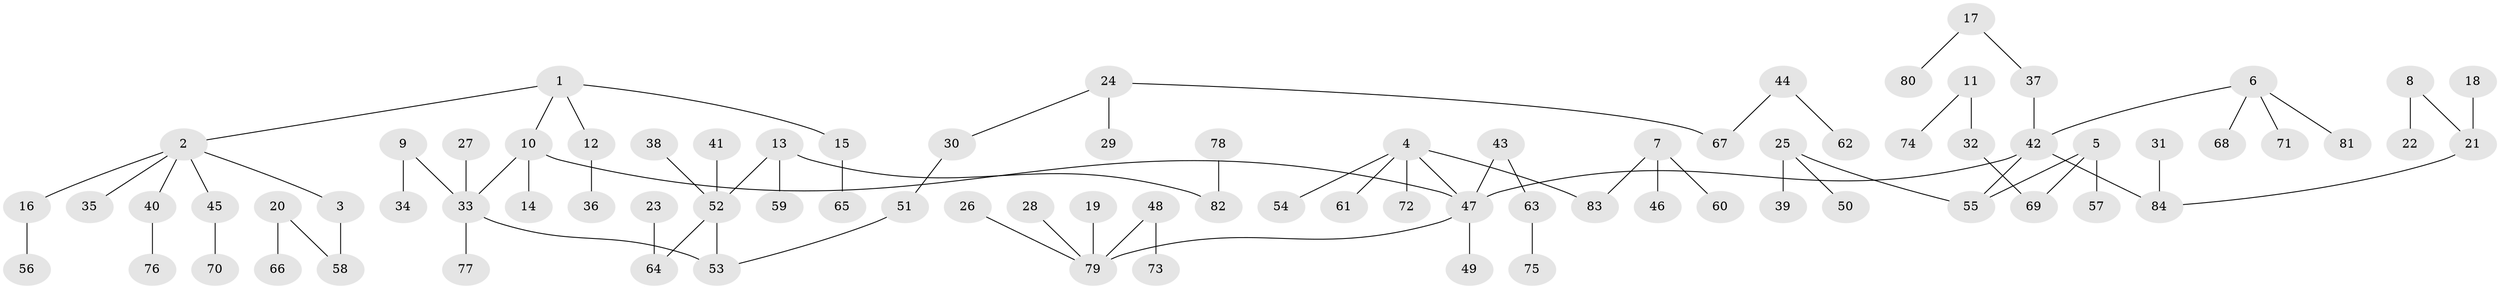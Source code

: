 // original degree distribution, {6: 0.03597122302158273, 5: 0.02158273381294964, 4: 0.05755395683453238, 7: 0.007194244604316547, 2: 0.2446043165467626, 3: 0.12949640287769784, 1: 0.5035971223021583}
// Generated by graph-tools (version 1.1) at 2025/37/03/04/25 23:37:17]
// undirected, 84 vertices, 83 edges
graph export_dot {
  node [color=gray90,style=filled];
  1;
  2;
  3;
  4;
  5;
  6;
  7;
  8;
  9;
  10;
  11;
  12;
  13;
  14;
  15;
  16;
  17;
  18;
  19;
  20;
  21;
  22;
  23;
  24;
  25;
  26;
  27;
  28;
  29;
  30;
  31;
  32;
  33;
  34;
  35;
  36;
  37;
  38;
  39;
  40;
  41;
  42;
  43;
  44;
  45;
  46;
  47;
  48;
  49;
  50;
  51;
  52;
  53;
  54;
  55;
  56;
  57;
  58;
  59;
  60;
  61;
  62;
  63;
  64;
  65;
  66;
  67;
  68;
  69;
  70;
  71;
  72;
  73;
  74;
  75;
  76;
  77;
  78;
  79;
  80;
  81;
  82;
  83;
  84;
  1 -- 2 [weight=1.0];
  1 -- 10 [weight=1.0];
  1 -- 12 [weight=1.0];
  1 -- 15 [weight=1.0];
  2 -- 3 [weight=1.0];
  2 -- 16 [weight=1.0];
  2 -- 35 [weight=1.0];
  2 -- 40 [weight=1.0];
  2 -- 45 [weight=1.0];
  3 -- 58 [weight=1.0];
  4 -- 47 [weight=1.0];
  4 -- 54 [weight=1.0];
  4 -- 61 [weight=1.0];
  4 -- 72 [weight=1.0];
  4 -- 83 [weight=1.0];
  5 -- 55 [weight=1.0];
  5 -- 57 [weight=1.0];
  5 -- 69 [weight=1.0];
  6 -- 42 [weight=1.0];
  6 -- 68 [weight=1.0];
  6 -- 71 [weight=1.0];
  6 -- 81 [weight=1.0];
  7 -- 46 [weight=1.0];
  7 -- 60 [weight=1.0];
  7 -- 83 [weight=1.0];
  8 -- 21 [weight=1.0];
  8 -- 22 [weight=1.0];
  9 -- 33 [weight=1.0];
  9 -- 34 [weight=1.0];
  10 -- 14 [weight=1.0];
  10 -- 33 [weight=1.0];
  10 -- 47 [weight=1.0];
  11 -- 32 [weight=1.0];
  11 -- 74 [weight=1.0];
  12 -- 36 [weight=1.0];
  13 -- 52 [weight=1.0];
  13 -- 59 [weight=1.0];
  13 -- 82 [weight=1.0];
  15 -- 65 [weight=1.0];
  16 -- 56 [weight=1.0];
  17 -- 37 [weight=1.0];
  17 -- 80 [weight=1.0];
  18 -- 21 [weight=1.0];
  19 -- 79 [weight=1.0];
  20 -- 58 [weight=1.0];
  20 -- 66 [weight=1.0];
  21 -- 84 [weight=1.0];
  23 -- 64 [weight=1.0];
  24 -- 29 [weight=1.0];
  24 -- 30 [weight=1.0];
  24 -- 67 [weight=1.0];
  25 -- 39 [weight=1.0];
  25 -- 50 [weight=1.0];
  25 -- 55 [weight=1.0];
  26 -- 79 [weight=1.0];
  27 -- 33 [weight=1.0];
  28 -- 79 [weight=1.0];
  30 -- 51 [weight=1.0];
  31 -- 84 [weight=1.0];
  32 -- 69 [weight=1.0];
  33 -- 53 [weight=1.0];
  33 -- 77 [weight=1.0];
  37 -- 42 [weight=1.0];
  38 -- 52 [weight=1.0];
  40 -- 76 [weight=1.0];
  41 -- 52 [weight=1.0];
  42 -- 47 [weight=1.0];
  42 -- 55 [weight=1.0];
  42 -- 84 [weight=1.0];
  43 -- 47 [weight=1.0];
  43 -- 63 [weight=1.0];
  44 -- 62 [weight=1.0];
  44 -- 67 [weight=1.0];
  45 -- 70 [weight=1.0];
  47 -- 49 [weight=1.0];
  47 -- 79 [weight=1.0];
  48 -- 73 [weight=1.0];
  48 -- 79 [weight=1.0];
  51 -- 53 [weight=1.0];
  52 -- 53 [weight=1.0];
  52 -- 64 [weight=1.0];
  63 -- 75 [weight=1.0];
  78 -- 82 [weight=1.0];
}
